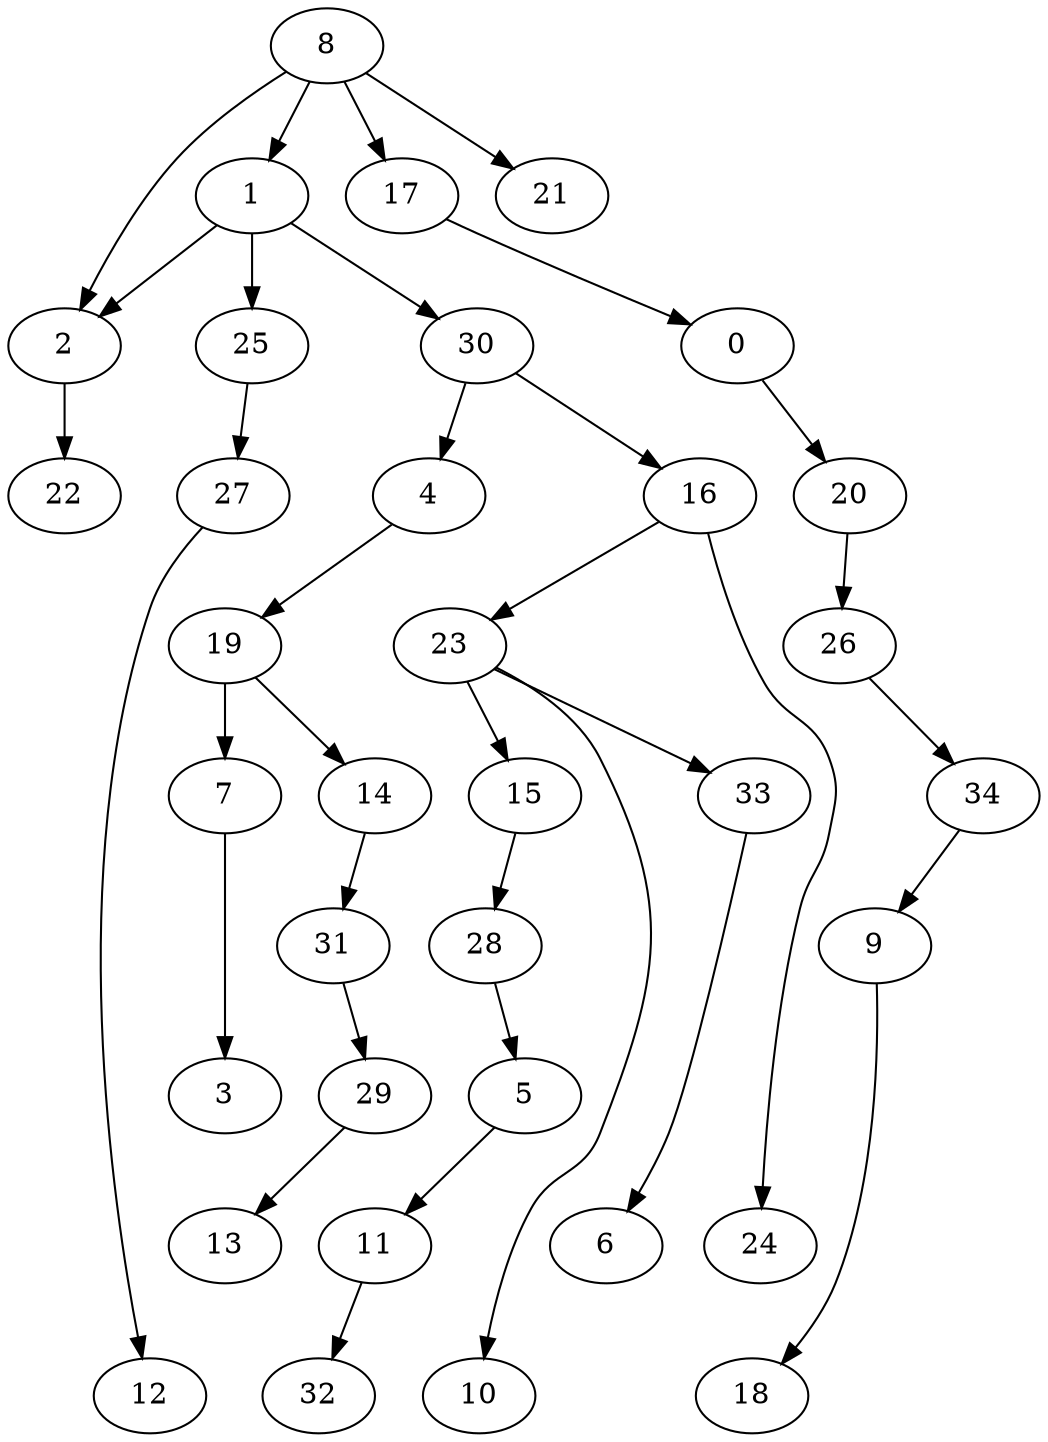 digraph G {
    0;
    20;
    26;
    34;
    1;
    2;
    25;
    30;
    22;
    27;
    4;
    16;
    12;
    19;
    23;
    24;
    7;
    14;
    3;
    31;
    5;
    11;
    32;
    8;
    17;
    21;
    9;
    18;
    29;
    13;
    15;
    28;
    10;
    33;
    6;
    0 -> 20 [weight=0];
    20 -> 26 [weight=0];
    26 -> 34 [weight=0];
    34 -> 9 [weight=0];
    1 -> 2 [weight=0];
    1 -> 25 [weight=1];
    1 -> 30 [weight=0];
    2 -> 22 [weight=1];
    25 -> 27 [weight=0];
    30 -> 4 [weight=0];
    30 -> 16 [weight=0];
    27 -> 12 [weight=0];
    4 -> 19 [weight=0];
    16 -> 23 [weight=0];
    16 -> 24 [weight=0];
    19 -> 7 [weight=0];
    19 -> 14 [weight=0];
    23 -> 15 [weight=0];
    23 -> 10 [weight=0];
    23 -> 33 [weight=0];
    7 -> 3 [weight=0];
    14 -> 31 [weight=0];
    31 -> 29 [weight=0];
    5 -> 11 [weight=0];
    11 -> 32 [weight=0];
    8 -> 1 [weight=1];
    8 -> 2 [weight=0];
    8 -> 17 [weight=0];
    8 -> 21 [weight=1];
    17 -> 0 [weight=0];
    9 -> 18 [weight=0];
    29 -> 13 [weight=0];
    15 -> 28 [weight=0];
    28 -> 5 [weight=0];
    33 -> 6 [weight=0];
}
